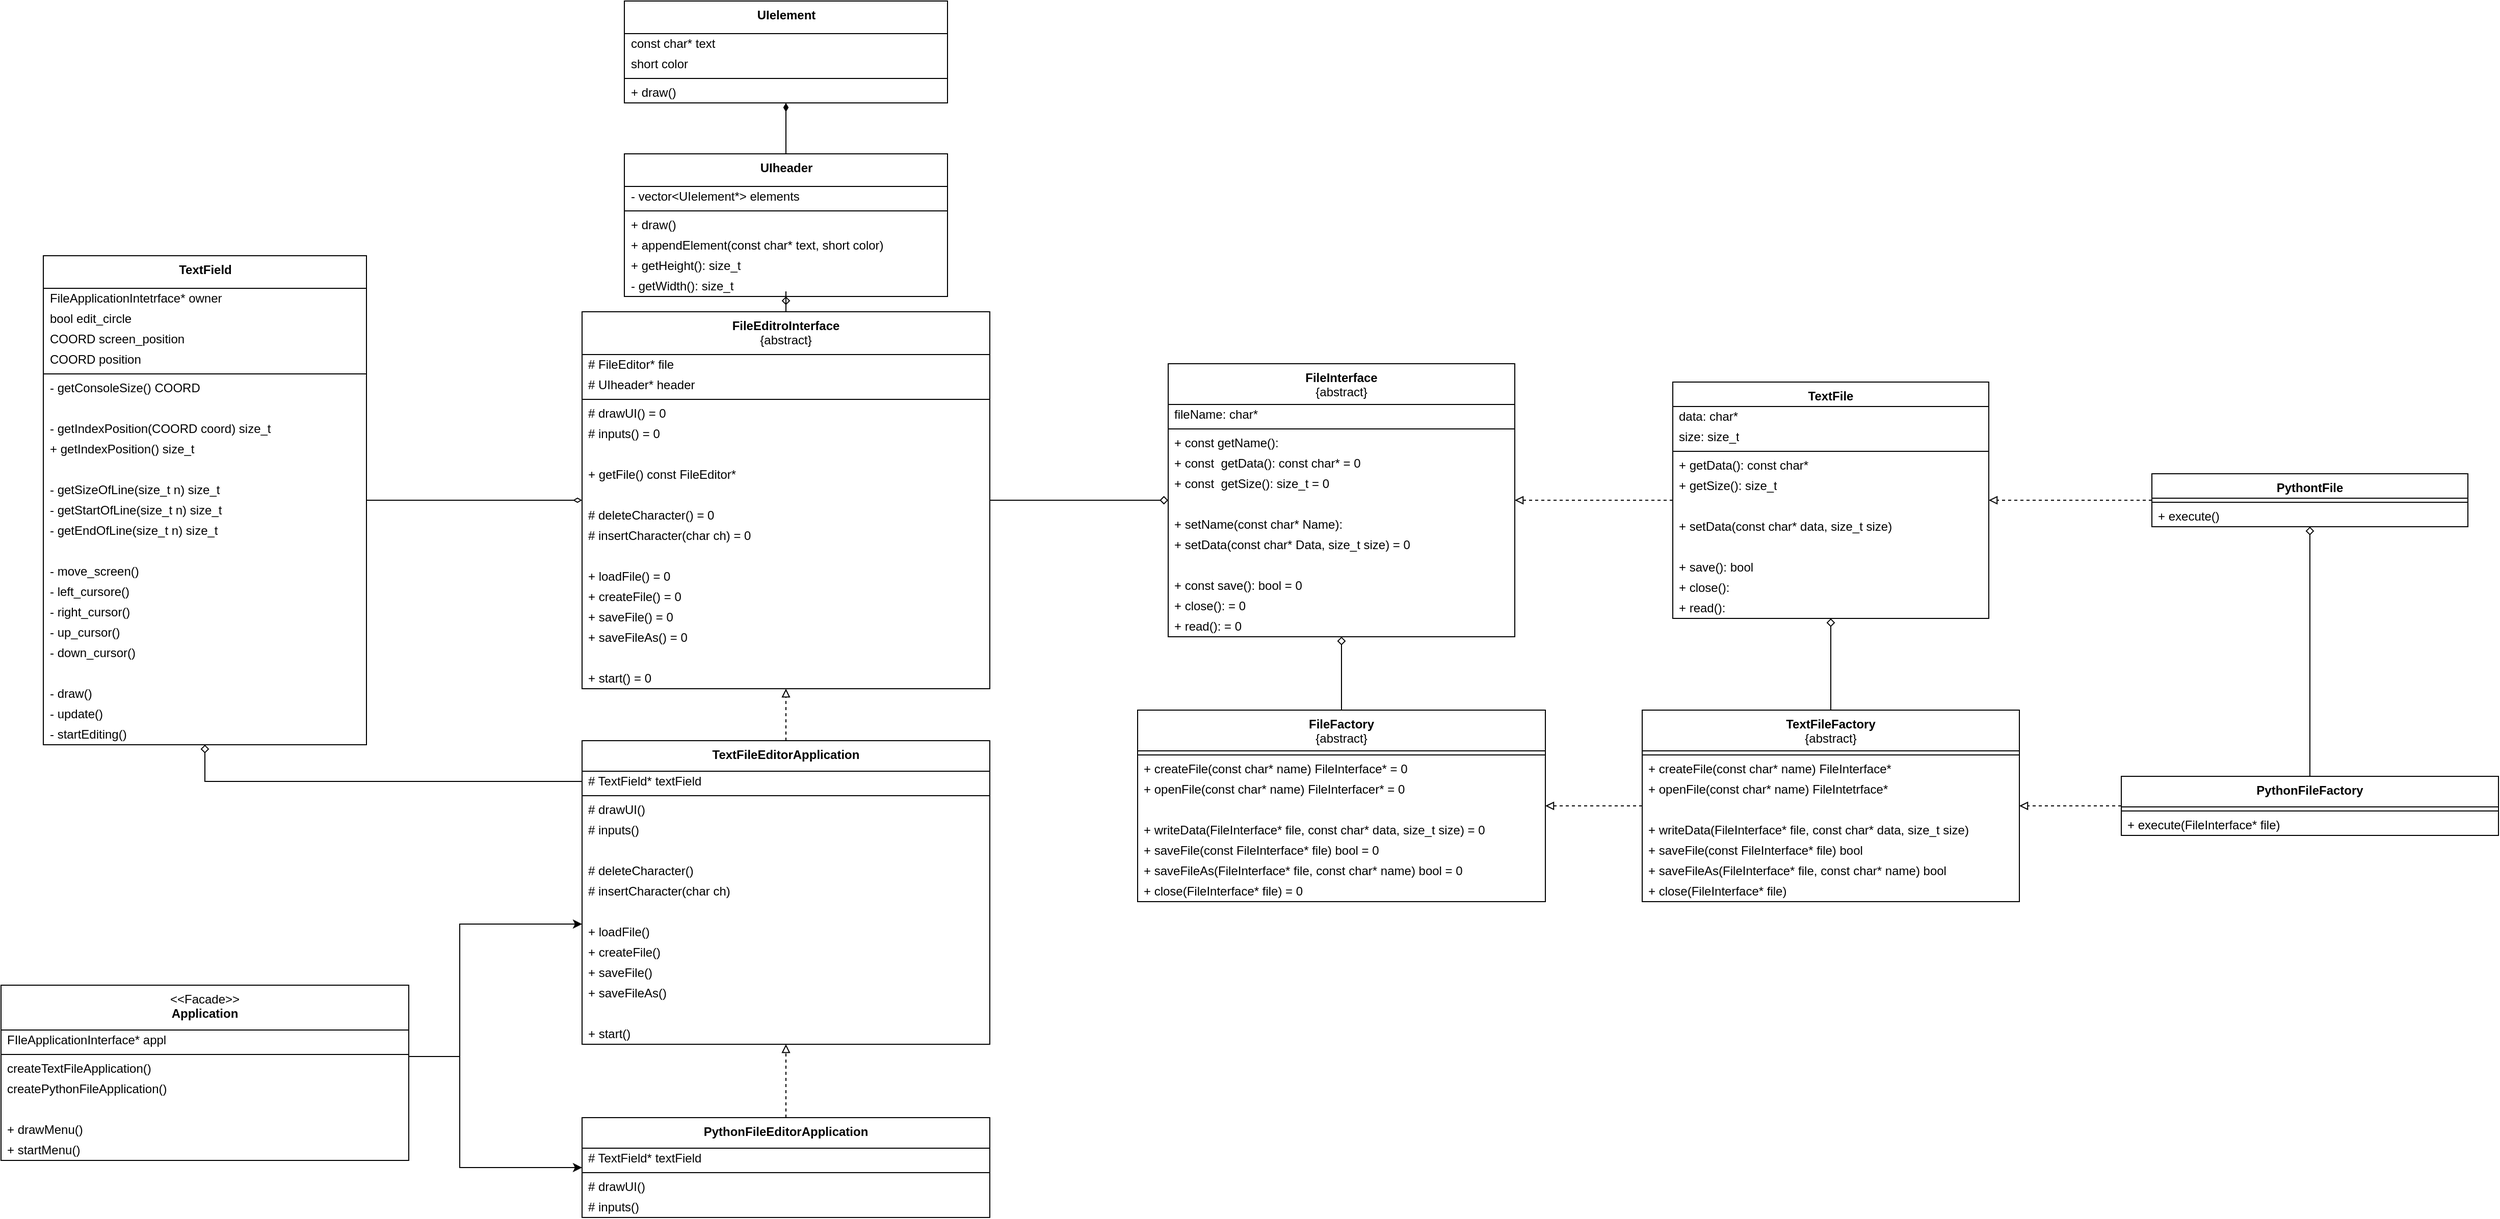 <mxfile version="24.8.0">
  <diagram name="Сторінка-1" id="6e2gW0ozk-4LczMk3JsG">
    <mxGraphModel dx="2449" dy="1623" grid="1" gridSize="10" guides="1" tooltips="1" connect="1" arrows="1" fold="1" page="1" pageScale="1" pageWidth="827" pageHeight="1169" math="0" shadow="0">
      <root>
        <mxCell id="0" />
        <mxCell id="1" parent="0" />
        <mxCell id="CCu7e07cOASYS96HwCtL-1" value="&lt;b&gt;FileInterface&lt;/b&gt;&lt;br&gt;{abstract}" style="swimlane;fontStyle=0;align=center;verticalAlign=top;childLayout=stackLayout;horizontal=1;startSize=40;horizontalStack=0;resizeParent=1;resizeParentMax=0;resizeLast=0;collapsible=0;marginBottom=0;html=1;whiteSpace=wrap;" parent="1" vertex="1">
          <mxGeometry x="85" y="130" width="340" height="268" as="geometry" />
        </mxCell>
        <mxCell id="CCu7e07cOASYS96HwCtL-3" value="fileName: char*" style="text;html=1;strokeColor=none;fillColor=none;align=left;verticalAlign=middle;spacingLeft=4;spacingRight=4;overflow=hidden;rotatable=0;points=[[0,0.5],[1,0.5]];portConstraint=eastwest;whiteSpace=wrap;" parent="CCu7e07cOASYS96HwCtL-1" vertex="1">
          <mxGeometry y="40" width="340" height="20" as="geometry" />
        </mxCell>
        <mxCell id="CCu7e07cOASYS96HwCtL-6" value="" style="line;strokeWidth=1;fillColor=none;align=left;verticalAlign=middle;spacingTop=-1;spacingLeft=3;spacingRight=3;rotatable=0;labelPosition=right;points=[];portConstraint=eastwest;" parent="CCu7e07cOASYS96HwCtL-1" vertex="1">
          <mxGeometry y="60" width="340" height="8" as="geometry" />
        </mxCell>
        <mxCell id="CCu7e07cOASYS96HwCtL-8" value="+ const getName():" style="text;html=1;strokeColor=none;fillColor=none;align=left;verticalAlign=middle;spacingLeft=4;spacingRight=4;overflow=hidden;rotatable=0;points=[[0,0.5],[1,0.5]];portConstraint=eastwest;whiteSpace=wrap;" parent="CCu7e07cOASYS96HwCtL-1" vertex="1">
          <mxGeometry y="68" width="340" height="20" as="geometry" />
        </mxCell>
        <mxCell id="CCu7e07cOASYS96HwCtL-9" value="+ const&amp;nbsp; getData(): const char* = 0" style="text;html=1;strokeColor=none;fillColor=none;align=left;verticalAlign=middle;spacingLeft=4;spacingRight=4;overflow=hidden;rotatable=0;points=[[0,0.5],[1,0.5]];portConstraint=eastwest;whiteSpace=wrap;" parent="CCu7e07cOASYS96HwCtL-1" vertex="1">
          <mxGeometry y="88" width="340" height="20" as="geometry" />
        </mxCell>
        <mxCell id="CCu7e07cOASYS96HwCtL-33" value="+ const&amp;nbsp; getSize(): size_t = 0" style="text;html=1;strokeColor=none;fillColor=none;align=left;verticalAlign=middle;spacingLeft=4;spacingRight=4;overflow=hidden;rotatable=0;points=[[0,0.5],[1,0.5]];portConstraint=eastwest;whiteSpace=wrap;" parent="CCu7e07cOASYS96HwCtL-1" vertex="1">
          <mxGeometry y="108" width="340" height="20" as="geometry" />
        </mxCell>
        <mxCell id="CCu7e07cOASYS96HwCtL-16" value="&amp;nbsp;&amp;nbsp;&amp;nbsp;&amp;nbsp;&amp;nbsp;&amp;nbsp; " style="text;html=1;strokeColor=none;fillColor=none;align=left;verticalAlign=middle;spacingLeft=4;spacingRight=4;overflow=hidden;rotatable=0;points=[[0,0.5],[1,0.5]];portConstraint=eastwest;whiteSpace=wrap;" parent="CCu7e07cOASYS96HwCtL-1" vertex="1">
          <mxGeometry y="128" width="340" height="20" as="geometry" />
        </mxCell>
        <mxCell id="CCu7e07cOASYS96HwCtL-13" value="+ setName(const char* Name):" style="text;html=1;strokeColor=none;fillColor=none;align=left;verticalAlign=middle;spacingLeft=4;spacingRight=4;overflow=hidden;rotatable=0;points=[[0,0.5],[1,0.5]];portConstraint=eastwest;whiteSpace=wrap;" parent="CCu7e07cOASYS96HwCtL-1" vertex="1">
          <mxGeometry y="148" width="340" height="20" as="geometry" />
        </mxCell>
        <mxCell id="CCu7e07cOASYS96HwCtL-12" value="+ setData(const char* Data, size_t size) = 0" style="text;html=1;strokeColor=none;fillColor=none;align=left;verticalAlign=middle;spacingLeft=4;spacingRight=4;overflow=hidden;rotatable=0;points=[[0,0.5],[1,0.5]];portConstraint=eastwest;whiteSpace=wrap;" parent="CCu7e07cOASYS96HwCtL-1" vertex="1">
          <mxGeometry y="168" width="340" height="20" as="geometry" />
        </mxCell>
        <mxCell id="CCu7e07cOASYS96HwCtL-17" value="&amp;nbsp;&amp;nbsp;&amp;nbsp;&amp;nbsp;&amp;nbsp;&amp;nbsp; " style="text;html=1;strokeColor=none;fillColor=none;align=left;verticalAlign=middle;spacingLeft=4;spacingRight=4;overflow=hidden;rotatable=0;points=[[0,0.5],[1,0.5]];portConstraint=eastwest;whiteSpace=wrap;" parent="CCu7e07cOASYS96HwCtL-1" vertex="1">
          <mxGeometry y="188" width="340" height="20" as="geometry" />
        </mxCell>
        <mxCell id="CCu7e07cOASYS96HwCtL-18" value="+ const save(): bool = 0" style="text;html=1;strokeColor=none;fillColor=none;align=left;verticalAlign=middle;spacingLeft=4;spacingRight=4;overflow=hidden;rotatable=0;points=[[0,0.5],[1,0.5]];portConstraint=eastwest;whiteSpace=wrap;" parent="CCu7e07cOASYS96HwCtL-1" vertex="1">
          <mxGeometry y="208" width="340" height="20" as="geometry" />
        </mxCell>
        <mxCell id="CCu7e07cOASYS96HwCtL-19" value="+ close(): = 0" style="text;html=1;strokeColor=none;fillColor=none;align=left;verticalAlign=middle;spacingLeft=4;spacingRight=4;overflow=hidden;rotatable=0;points=[[0,0.5],[1,0.5]];portConstraint=eastwest;whiteSpace=wrap;" parent="CCu7e07cOASYS96HwCtL-1" vertex="1">
          <mxGeometry y="228" width="340" height="20" as="geometry" />
        </mxCell>
        <mxCell id="CCu7e07cOASYS96HwCtL-20" value="+ read(): = 0" style="text;html=1;strokeColor=none;fillColor=none;align=left;verticalAlign=middle;spacingLeft=4;spacingRight=4;overflow=hidden;rotatable=0;points=[[0,0.5],[1,0.5]];portConstraint=eastwest;whiteSpace=wrap;" parent="CCu7e07cOASYS96HwCtL-1" vertex="1">
          <mxGeometry y="248" width="340" height="20" as="geometry" />
        </mxCell>
        <mxCell id="CCu7e07cOASYS96HwCtL-130" style="edgeStyle=orthogonalEdgeStyle;rounded=0;orthogonalLoop=1;jettySize=auto;html=1;endArrow=block;endFill=0;dashed=1;" parent="1" source="CCu7e07cOASYS96HwCtL-21" target="CCu7e07cOASYS96HwCtL-1" edge="1">
          <mxGeometry relative="1" as="geometry" />
        </mxCell>
        <mxCell id="CCu7e07cOASYS96HwCtL-21" value="&lt;b&gt;TextFile&lt;/b&gt;" style="swimlane;fontStyle=0;align=center;verticalAlign=top;childLayout=stackLayout;horizontal=1;startSize=24;horizontalStack=0;resizeParent=1;resizeParentMax=0;resizeLast=0;collapsible=0;marginBottom=0;html=1;whiteSpace=wrap;" parent="1" vertex="1">
          <mxGeometry x="580" y="148" width="310" height="232" as="geometry" />
        </mxCell>
        <mxCell id="CCu7e07cOASYS96HwCtL-31" value="data: char*" style="text;html=1;strokeColor=none;fillColor=none;align=left;verticalAlign=middle;spacingLeft=4;spacingRight=4;overflow=hidden;rotatable=0;points=[[0,0.5],[1,0.5]];portConstraint=eastwest;whiteSpace=wrap;" parent="CCu7e07cOASYS96HwCtL-21" vertex="1">
          <mxGeometry y="24" width="310" height="20" as="geometry" />
        </mxCell>
        <mxCell id="CCu7e07cOASYS96HwCtL-32" value="size: size_t" style="text;html=1;strokeColor=none;fillColor=none;align=left;verticalAlign=middle;spacingLeft=4;spacingRight=4;overflow=hidden;rotatable=0;points=[[0,0.5],[1,0.5]];portConstraint=eastwest;whiteSpace=wrap;" parent="CCu7e07cOASYS96HwCtL-21" vertex="1">
          <mxGeometry y="44" width="310" height="20" as="geometry" />
        </mxCell>
        <mxCell id="CCu7e07cOASYS96HwCtL-26" value="" style="line;strokeWidth=1;fillColor=none;align=left;verticalAlign=middle;spacingTop=-1;spacingLeft=3;spacingRight=3;rotatable=0;labelPosition=right;points=[];portConstraint=eastwest;" parent="CCu7e07cOASYS96HwCtL-21" vertex="1">
          <mxGeometry y="64" width="310" height="8" as="geometry" />
        </mxCell>
        <mxCell id="CCu7e07cOASYS96HwCtL-34" value="+ getData(): const char*" style="text;html=1;strokeColor=none;fillColor=none;align=left;verticalAlign=middle;spacingLeft=4;spacingRight=4;overflow=hidden;rotatable=0;points=[[0,0.5],[1,0.5]];portConstraint=eastwest;whiteSpace=wrap;" parent="CCu7e07cOASYS96HwCtL-21" vertex="1">
          <mxGeometry y="72" width="310" height="20" as="geometry" />
        </mxCell>
        <mxCell id="CCu7e07cOASYS96HwCtL-10" value="+ getSize(): size_t" style="text;html=1;strokeColor=none;fillColor=none;align=left;verticalAlign=middle;spacingLeft=4;spacingRight=4;overflow=hidden;rotatable=0;points=[[0,0.5],[1,0.5]];portConstraint=eastwest;whiteSpace=wrap;" parent="CCu7e07cOASYS96HwCtL-21" vertex="1">
          <mxGeometry y="92" width="310" height="20" as="geometry" />
        </mxCell>
        <mxCell id="CCu7e07cOASYS96HwCtL-35" value="&amp;nbsp;&amp;nbsp;&amp;nbsp;&amp;nbsp;&amp;nbsp;&amp;nbsp; " style="text;html=1;strokeColor=none;fillColor=none;align=left;verticalAlign=middle;spacingLeft=4;spacingRight=4;overflow=hidden;rotatable=0;points=[[0,0.5],[1,0.5]];portConstraint=eastwest;whiteSpace=wrap;" parent="CCu7e07cOASYS96HwCtL-21" vertex="1">
          <mxGeometry y="112" width="310" height="20" as="geometry" />
        </mxCell>
        <mxCell id="CCu7e07cOASYS96HwCtL-36" value="+ setData(const char* data, size_t size)" style="text;html=1;strokeColor=none;fillColor=none;align=left;verticalAlign=middle;spacingLeft=4;spacingRight=4;overflow=hidden;rotatable=0;points=[[0,0.5],[1,0.5]];portConstraint=eastwest;whiteSpace=wrap;" parent="CCu7e07cOASYS96HwCtL-21" vertex="1">
          <mxGeometry y="132" width="310" height="20" as="geometry" />
        </mxCell>
        <mxCell id="CCu7e07cOASYS96HwCtL-37" value="&amp;nbsp;&amp;nbsp;&amp;nbsp;&amp;nbsp;&amp;nbsp;&amp;nbsp; " style="text;html=1;strokeColor=none;fillColor=none;align=left;verticalAlign=middle;spacingLeft=4;spacingRight=4;overflow=hidden;rotatable=0;points=[[0,0.5],[1,0.5]];portConstraint=eastwest;whiteSpace=wrap;" parent="CCu7e07cOASYS96HwCtL-21" vertex="1">
          <mxGeometry y="152" width="310" height="20" as="geometry" />
        </mxCell>
        <mxCell id="CCu7e07cOASYS96HwCtL-38" value="+ save(): bool" style="text;html=1;strokeColor=none;fillColor=none;align=left;verticalAlign=middle;spacingLeft=4;spacingRight=4;overflow=hidden;rotatable=0;points=[[0,0.5],[1,0.5]];portConstraint=eastwest;whiteSpace=wrap;" parent="CCu7e07cOASYS96HwCtL-21" vertex="1">
          <mxGeometry y="172" width="310" height="20" as="geometry" />
        </mxCell>
        <mxCell id="CCu7e07cOASYS96HwCtL-39" value="+ close():" style="text;html=1;strokeColor=none;fillColor=none;align=left;verticalAlign=middle;spacingLeft=4;spacingRight=4;overflow=hidden;rotatable=0;points=[[0,0.5],[1,0.5]];portConstraint=eastwest;whiteSpace=wrap;" parent="CCu7e07cOASYS96HwCtL-21" vertex="1">
          <mxGeometry y="192" width="310" height="20" as="geometry" />
        </mxCell>
        <mxCell id="CCu7e07cOASYS96HwCtL-40" value="+ read(): " style="text;html=1;strokeColor=none;fillColor=none;align=left;verticalAlign=middle;spacingLeft=4;spacingRight=4;overflow=hidden;rotatable=0;points=[[0,0.5],[1,0.5]];portConstraint=eastwest;whiteSpace=wrap;" parent="CCu7e07cOASYS96HwCtL-21" vertex="1">
          <mxGeometry y="212" width="310" height="20" as="geometry" />
        </mxCell>
        <mxCell id="CCu7e07cOASYS96HwCtL-87" style="edgeStyle=orthogonalEdgeStyle;rounded=0;orthogonalLoop=1;jettySize=auto;html=1;endArrow=diamond;endFill=0;" parent="1" source="CCu7e07cOASYS96HwCtL-41" target="CCu7e07cOASYS96HwCtL-1" edge="1">
          <mxGeometry relative="1" as="geometry" />
        </mxCell>
        <mxCell id="CCu7e07cOASYS96HwCtL-41" value="&lt;b&gt;FileFactory&lt;/b&gt;&lt;br&gt;{abstract}" style="swimlane;fontStyle=0;align=center;verticalAlign=top;childLayout=stackLayout;horizontal=1;startSize=40;horizontalStack=0;resizeParent=1;resizeParentMax=0;resizeLast=0;collapsible=0;marginBottom=0;html=1;whiteSpace=wrap;" parent="1" vertex="1">
          <mxGeometry x="55" y="470" width="400" height="188" as="geometry" />
        </mxCell>
        <mxCell id="CCu7e07cOASYS96HwCtL-46" value="" style="line;strokeWidth=1;fillColor=none;align=left;verticalAlign=middle;spacingTop=-1;spacingLeft=3;spacingRight=3;rotatable=0;labelPosition=right;points=[];portConstraint=eastwest;" parent="CCu7e07cOASYS96HwCtL-41" vertex="1">
          <mxGeometry y="40" width="400" height="8" as="geometry" />
        </mxCell>
        <mxCell id="CCu7e07cOASYS96HwCtL-48" value="&lt;div&gt;+ createFile(const char* name) FileInterface* = 0&lt;/div&gt;" style="text;html=1;strokeColor=none;fillColor=none;align=left;verticalAlign=middle;spacingLeft=4;spacingRight=4;overflow=hidden;rotatable=0;points=[[0,0.5],[1,0.5]];portConstraint=eastwest;whiteSpace=wrap;" parent="CCu7e07cOASYS96HwCtL-41" vertex="1">
          <mxGeometry y="48" width="400" height="20" as="geometry" />
        </mxCell>
        <mxCell id="CCu7e07cOASYS96HwCtL-49" value="+ openFile(const char* name)&amp;nbsp;FileInterfacer* = 0" style="text;html=1;strokeColor=none;fillColor=none;align=left;verticalAlign=middle;spacingLeft=4;spacingRight=4;overflow=hidden;rotatable=0;points=[[0,0.5],[1,0.5]];portConstraint=eastwest;whiteSpace=wrap;" parent="CCu7e07cOASYS96HwCtL-41" vertex="1">
          <mxGeometry y="68" width="400" height="20" as="geometry" />
        </mxCell>
        <mxCell id="CCu7e07cOASYS96HwCtL-50" value="&amp;nbsp;&amp;nbsp;&amp;nbsp;&amp;nbsp;&amp;nbsp;&amp;nbsp; " style="text;html=1;strokeColor=none;fillColor=none;align=left;verticalAlign=middle;spacingLeft=4;spacingRight=4;overflow=hidden;rotatable=0;points=[[0,0.5],[1,0.5]];portConstraint=eastwest;whiteSpace=wrap;" parent="CCu7e07cOASYS96HwCtL-41" vertex="1">
          <mxGeometry y="88" width="400" height="20" as="geometry" />
        </mxCell>
        <mxCell id="CCu7e07cOASYS96HwCtL-195" value="+ writeData(FileInterface* file, const char* data, size_t size) = 0" style="text;html=1;strokeColor=none;fillColor=none;align=left;verticalAlign=middle;spacingLeft=4;spacingRight=4;overflow=hidden;rotatable=0;points=[[0,0.5],[1,0.5]];portConstraint=eastwest;whiteSpace=wrap;" parent="CCu7e07cOASYS96HwCtL-41" vertex="1">
          <mxGeometry y="108" width="400" height="20" as="geometry" />
        </mxCell>
        <mxCell id="CCu7e07cOASYS96HwCtL-51" value="+ saveFile(const&amp;nbsp;FileInterface* file) bool = 0" style="text;html=1;strokeColor=none;fillColor=none;align=left;verticalAlign=middle;spacingLeft=4;spacingRight=4;overflow=hidden;rotatable=0;points=[[0,0.5],[1,0.5]];portConstraint=eastwest;whiteSpace=wrap;" parent="CCu7e07cOASYS96HwCtL-41" vertex="1">
          <mxGeometry y="128" width="400" height="20" as="geometry" />
        </mxCell>
        <mxCell id="CCu7e07cOASYS96HwCtL-52" value="+ saveFileAs(FileInterface* file, const char* name) bool = 0" style="text;html=1;strokeColor=none;fillColor=none;align=left;verticalAlign=middle;spacingLeft=4;spacingRight=4;overflow=hidden;rotatable=0;points=[[0,0.5],[1,0.5]];portConstraint=eastwest;whiteSpace=wrap;" parent="CCu7e07cOASYS96HwCtL-41" vertex="1">
          <mxGeometry y="148" width="400" height="20" as="geometry" />
        </mxCell>
        <mxCell id="CCu7e07cOASYS96HwCtL-53" value="+ close(FileInterface* file) = 0" style="text;html=1;strokeColor=none;fillColor=none;align=left;verticalAlign=middle;spacingLeft=4;spacingRight=4;overflow=hidden;rotatable=0;points=[[0,0.5],[1,0.5]];portConstraint=eastwest;whiteSpace=wrap;" parent="CCu7e07cOASYS96HwCtL-41" vertex="1">
          <mxGeometry y="168" width="400" height="20" as="geometry" />
        </mxCell>
        <mxCell id="CCu7e07cOASYS96HwCtL-131" style="edgeStyle=orthogonalEdgeStyle;rounded=0;orthogonalLoop=1;jettySize=auto;html=1;endArrow=block;endFill=0;dashed=1;" parent="1" source="CCu7e07cOASYS96HwCtL-55" target="CCu7e07cOASYS96HwCtL-41" edge="1">
          <mxGeometry relative="1" as="geometry" />
        </mxCell>
        <mxCell id="CCu7e07cOASYS96HwCtL-158" style="edgeStyle=orthogonalEdgeStyle;rounded=0;orthogonalLoop=1;jettySize=auto;html=1;endArrow=diamond;endFill=0;" parent="1" source="CCu7e07cOASYS96HwCtL-55" target="CCu7e07cOASYS96HwCtL-21" edge="1">
          <mxGeometry relative="1" as="geometry" />
        </mxCell>
        <mxCell id="CCu7e07cOASYS96HwCtL-55" value="&lt;b&gt;TextFileFactory&lt;/b&gt;&lt;br&gt;{abstract}" style="swimlane;fontStyle=0;align=center;verticalAlign=top;childLayout=stackLayout;horizontal=1;startSize=40;horizontalStack=0;resizeParent=1;resizeParentMax=0;resizeLast=0;collapsible=0;marginBottom=0;html=1;whiteSpace=wrap;" parent="1" vertex="1">
          <mxGeometry x="550" y="470" width="370" height="188" as="geometry" />
        </mxCell>
        <mxCell id="CCu7e07cOASYS96HwCtL-56" value="" style="line;strokeWidth=1;fillColor=none;align=left;verticalAlign=middle;spacingTop=-1;spacingLeft=3;spacingRight=3;rotatable=0;labelPosition=right;points=[];portConstraint=eastwest;" parent="CCu7e07cOASYS96HwCtL-55" vertex="1">
          <mxGeometry y="40" width="370" height="8" as="geometry" />
        </mxCell>
        <mxCell id="CCu7e07cOASYS96HwCtL-57" value="+ createFile(const char* name) FileInterface*" style="text;html=1;strokeColor=none;fillColor=none;align=left;verticalAlign=middle;spacingLeft=4;spacingRight=4;overflow=hidden;rotatable=0;points=[[0,0.5],[1,0.5]];portConstraint=eastwest;whiteSpace=wrap;" parent="CCu7e07cOASYS96HwCtL-55" vertex="1">
          <mxGeometry y="48" width="370" height="20" as="geometry" />
        </mxCell>
        <mxCell id="CCu7e07cOASYS96HwCtL-58" value="+ openFile(const char* name) FileIntetrface*" style="text;html=1;strokeColor=none;fillColor=none;align=left;verticalAlign=middle;spacingLeft=4;spacingRight=4;overflow=hidden;rotatable=0;points=[[0,0.5],[1,0.5]];portConstraint=eastwest;whiteSpace=wrap;" parent="CCu7e07cOASYS96HwCtL-55" vertex="1">
          <mxGeometry y="68" width="370" height="20" as="geometry" />
        </mxCell>
        <mxCell id="CCu7e07cOASYS96HwCtL-59" value="&amp;nbsp;&amp;nbsp;&amp;nbsp;&amp;nbsp;&amp;nbsp;&amp;nbsp; " style="text;html=1;strokeColor=none;fillColor=none;align=left;verticalAlign=middle;spacingLeft=4;spacingRight=4;overflow=hidden;rotatable=0;points=[[0,0.5],[1,0.5]];portConstraint=eastwest;whiteSpace=wrap;" parent="CCu7e07cOASYS96HwCtL-55" vertex="1">
          <mxGeometry y="88" width="370" height="20" as="geometry" />
        </mxCell>
        <mxCell id="CCu7e07cOASYS96HwCtL-197" value="+ writeData(FileInterface* file, const char* data, size_t size)" style="text;html=1;strokeColor=none;fillColor=none;align=left;verticalAlign=middle;spacingLeft=4;spacingRight=4;overflow=hidden;rotatable=0;points=[[0,0.5],[1,0.5]];portConstraint=eastwest;whiteSpace=wrap;" parent="CCu7e07cOASYS96HwCtL-55" vertex="1">
          <mxGeometry y="108" width="370" height="20" as="geometry" />
        </mxCell>
        <mxCell id="CCu7e07cOASYS96HwCtL-60" value="+ saveFile(const&amp;nbsp;FileInterface* file) bool" style="text;html=1;strokeColor=none;fillColor=none;align=left;verticalAlign=middle;spacingLeft=4;spacingRight=4;overflow=hidden;rotatable=0;points=[[0,0.5],[1,0.5]];portConstraint=eastwest;whiteSpace=wrap;" parent="CCu7e07cOASYS96HwCtL-55" vertex="1">
          <mxGeometry y="128" width="370" height="20" as="geometry" />
        </mxCell>
        <mxCell id="CCu7e07cOASYS96HwCtL-61" value="+ saveFileAs(FileInterface* file, const char* name) bool" style="text;html=1;strokeColor=none;fillColor=none;align=left;verticalAlign=middle;spacingLeft=4;spacingRight=4;overflow=hidden;rotatable=0;points=[[0,0.5],[1,0.5]];portConstraint=eastwest;whiteSpace=wrap;" parent="CCu7e07cOASYS96HwCtL-55" vertex="1">
          <mxGeometry y="148" width="370" height="20" as="geometry" />
        </mxCell>
        <mxCell id="CCu7e07cOASYS96HwCtL-62" value="+ close(FileInterface* file)" style="text;html=1;strokeColor=none;fillColor=none;align=left;verticalAlign=middle;spacingLeft=4;spacingRight=4;overflow=hidden;rotatable=0;points=[[0,0.5],[1,0.5]];portConstraint=eastwest;whiteSpace=wrap;" parent="CCu7e07cOASYS96HwCtL-55" vertex="1">
          <mxGeometry y="168" width="370" height="20" as="geometry" />
        </mxCell>
        <mxCell id="CCu7e07cOASYS96HwCtL-189" style="edgeStyle=orthogonalEdgeStyle;rounded=0;orthogonalLoop=1;jettySize=auto;html=1;" parent="1" source="CCu7e07cOASYS96HwCtL-65" target="CCu7e07cOASYS96HwCtL-118" edge="1">
          <mxGeometry relative="1" as="geometry">
            <Array as="points">
              <mxPoint x="-610" y="810" />
              <mxPoint x="-610" y="680" />
            </Array>
          </mxGeometry>
        </mxCell>
        <mxCell id="CCu7e07cOASYS96HwCtL-190" style="edgeStyle=orthogonalEdgeStyle;rounded=0;orthogonalLoop=1;jettySize=auto;html=1;" parent="1" source="CCu7e07cOASYS96HwCtL-65" target="CCu7e07cOASYS96HwCtL-173" edge="1">
          <mxGeometry relative="1" as="geometry">
            <Array as="points">
              <mxPoint x="-610" y="810" />
              <mxPoint x="-610" y="919" />
            </Array>
          </mxGeometry>
        </mxCell>
        <mxCell id="CCu7e07cOASYS96HwCtL-65" value="&amp;lt;&amp;lt;Facade&amp;gt;&amp;gt;&lt;br&gt;&lt;b&gt;Application&lt;/b&gt;" style="swimlane;fontStyle=0;align=center;verticalAlign=top;childLayout=stackLayout;horizontal=1;startSize=44;horizontalStack=0;resizeParent=1;resizeParentMax=0;resizeLast=0;collapsible=0;marginBottom=0;html=1;whiteSpace=wrap;" parent="1" vertex="1">
          <mxGeometry x="-1060" y="740" width="400" height="172" as="geometry" />
        </mxCell>
        <mxCell id="CCu7e07cOASYS96HwCtL-69" value="FIleApplicationInterface* appl" style="text;html=1;strokeColor=none;fillColor=none;align=left;verticalAlign=middle;spacingLeft=4;spacingRight=4;overflow=hidden;rotatable=0;points=[[0,0.5],[1,0.5]];portConstraint=eastwest;whiteSpace=wrap;" parent="CCu7e07cOASYS96HwCtL-65" vertex="1">
          <mxGeometry y="44" width="400" height="20" as="geometry" />
        </mxCell>
        <mxCell id="CCu7e07cOASYS96HwCtL-70" value="" style="line;strokeWidth=1;fillColor=none;align=left;verticalAlign=middle;spacingTop=-1;spacingLeft=3;spacingRight=3;rotatable=0;labelPosition=right;points=[];portConstraint=eastwest;" parent="CCu7e07cOASYS96HwCtL-65" vertex="1">
          <mxGeometry y="64" width="400" height="8" as="geometry" />
        </mxCell>
        <mxCell id="CCu7e07cOASYS96HwCtL-72" value="createTextFileApplication()" style="text;html=1;strokeColor=none;fillColor=none;align=left;verticalAlign=middle;spacingLeft=4;spacingRight=4;overflow=hidden;rotatable=0;points=[[0,0.5],[1,0.5]];portConstraint=eastwest;whiteSpace=wrap;" parent="CCu7e07cOASYS96HwCtL-65" vertex="1">
          <mxGeometry y="72" width="400" height="20" as="geometry" />
        </mxCell>
        <mxCell id="CCu7e07cOASYS96HwCtL-191" value="createPythonFileApplication()" style="text;html=1;strokeColor=none;fillColor=none;align=left;verticalAlign=middle;spacingLeft=4;spacingRight=4;overflow=hidden;rotatable=0;points=[[0,0.5],[1,0.5]];portConstraint=eastwest;whiteSpace=wrap;" parent="CCu7e07cOASYS96HwCtL-65" vertex="1">
          <mxGeometry y="92" width="400" height="20" as="geometry" />
        </mxCell>
        <mxCell id="CCu7e07cOASYS96HwCtL-192" value="&amp;nbsp;&amp;nbsp;&amp;nbsp;&amp;nbsp; " style="text;html=1;strokeColor=none;fillColor=none;align=left;verticalAlign=middle;spacingLeft=4;spacingRight=4;overflow=hidden;rotatable=0;points=[[0,0.5],[1,0.5]];portConstraint=eastwest;whiteSpace=wrap;" parent="CCu7e07cOASYS96HwCtL-65" vertex="1">
          <mxGeometry y="112" width="400" height="20" as="geometry" />
        </mxCell>
        <mxCell id="CCu7e07cOASYS96HwCtL-193" value="+ drawMenu()" style="text;html=1;strokeColor=none;fillColor=none;align=left;verticalAlign=middle;spacingLeft=4;spacingRight=4;overflow=hidden;rotatable=0;points=[[0,0.5],[1,0.5]];portConstraint=eastwest;whiteSpace=wrap;" parent="CCu7e07cOASYS96HwCtL-65" vertex="1">
          <mxGeometry y="132" width="400" height="20" as="geometry" />
        </mxCell>
        <mxCell id="CCu7e07cOASYS96HwCtL-194" value="+ startMenu()" style="text;html=1;strokeColor=none;fillColor=none;align=left;verticalAlign=middle;spacingLeft=4;spacingRight=4;overflow=hidden;rotatable=0;points=[[0,0.5],[1,0.5]];portConstraint=eastwest;whiteSpace=wrap;" parent="CCu7e07cOASYS96HwCtL-65" vertex="1">
          <mxGeometry y="152" width="400" height="20" as="geometry" />
        </mxCell>
        <mxCell id="CCu7e07cOASYS96HwCtL-86" style="edgeStyle=orthogonalEdgeStyle;rounded=0;orthogonalLoop=1;jettySize=auto;html=1;endArrow=diamond;endFill=0;" parent="1" source="CCu7e07cOASYS96HwCtL-73" target="CCu7e07cOASYS96HwCtL-1" edge="1">
          <mxGeometry relative="1" as="geometry" />
        </mxCell>
        <mxCell id="nHiV_XjbJBUdlUFxJXhs-42" style="edgeStyle=orthogonalEdgeStyle;rounded=0;orthogonalLoop=1;jettySize=auto;html=1;endArrow=diamond;endFill=0;" parent="1" source="CCu7e07cOASYS96HwCtL-73" target="nHiV_XjbJBUdlUFxJXhs-1" edge="1">
          <mxGeometry relative="1" as="geometry" />
        </mxCell>
        <mxCell id="CCu7e07cOASYS96HwCtL-73" value="&lt;b&gt;FileEditroInterface&lt;/b&gt;&lt;br&gt;&lt;div&gt;{abstract}&lt;/div&gt;" style="swimlane;fontStyle=0;align=center;verticalAlign=top;childLayout=stackLayout;horizontal=1;startSize=42;horizontalStack=0;resizeParent=1;resizeParentMax=0;resizeLast=0;collapsible=0;marginBottom=0;html=1;whiteSpace=wrap;" parent="1" vertex="1">
          <mxGeometry x="-490" y="79" width="400" height="370" as="geometry" />
        </mxCell>
        <mxCell id="CCu7e07cOASYS96HwCtL-74" value="# FileEditor* file" style="text;html=1;strokeColor=none;fillColor=none;align=left;verticalAlign=middle;spacingLeft=4;spacingRight=4;overflow=hidden;rotatable=0;points=[[0,0.5],[1,0.5]];portConstraint=eastwest;whiteSpace=wrap;" parent="CCu7e07cOASYS96HwCtL-73" vertex="1">
          <mxGeometry y="42" width="400" height="20" as="geometry" />
        </mxCell>
        <mxCell id="nHiV_XjbJBUdlUFxJXhs-39" value="# UIheader* header" style="text;html=1;strokeColor=none;fillColor=none;align=left;verticalAlign=middle;spacingLeft=4;spacingRight=4;overflow=hidden;rotatable=0;points=[[0,0.5],[1,0.5]];portConstraint=eastwest;whiteSpace=wrap;" parent="CCu7e07cOASYS96HwCtL-73" vertex="1">
          <mxGeometry y="62" width="400" height="20" as="geometry" />
        </mxCell>
        <mxCell id="CCu7e07cOASYS96HwCtL-75" value="" style="line;strokeWidth=1;fillColor=none;align=left;verticalAlign=middle;spacingTop=-1;spacingLeft=3;spacingRight=3;rotatable=0;labelPosition=right;points=[];portConstraint=eastwest;" parent="CCu7e07cOASYS96HwCtL-73" vertex="1">
          <mxGeometry y="82" width="400" height="8" as="geometry" />
        </mxCell>
        <mxCell id="CCu7e07cOASYS96HwCtL-96" value="# drawUI() = 0" style="text;html=1;strokeColor=none;fillColor=none;align=left;verticalAlign=middle;spacingLeft=4;spacingRight=4;overflow=hidden;rotatable=0;points=[[0,0.5],[1,0.5]];portConstraint=eastwest;whiteSpace=wrap;" parent="CCu7e07cOASYS96HwCtL-73" vertex="1">
          <mxGeometry y="90" width="400" height="20" as="geometry" />
        </mxCell>
        <mxCell id="CCu7e07cOASYS96HwCtL-117" value="# inputs() = 0" style="text;html=1;strokeColor=none;fillColor=none;align=left;verticalAlign=middle;spacingLeft=4;spacingRight=4;overflow=hidden;rotatable=0;points=[[0,0.5],[1,0.5]];portConstraint=eastwest;whiteSpace=wrap;" parent="CCu7e07cOASYS96HwCtL-73" vertex="1">
          <mxGeometry y="110" width="400" height="20" as="geometry" />
        </mxCell>
        <mxCell id="CCu7e07cOASYS96HwCtL-204" value="&amp;nbsp;&amp;nbsp;&amp;nbsp;&amp;nbsp; " style="text;html=1;strokeColor=none;fillColor=none;align=left;verticalAlign=middle;spacingLeft=4;spacingRight=4;overflow=hidden;rotatable=0;points=[[0,0.5],[1,0.5]];portConstraint=eastwest;whiteSpace=wrap;" parent="CCu7e07cOASYS96HwCtL-73" vertex="1">
          <mxGeometry y="130" width="400" height="20" as="geometry" />
        </mxCell>
        <mxCell id="CCu7e07cOASYS96HwCtL-205" value="+ getFile() const FileEditor*" style="text;html=1;strokeColor=none;fillColor=none;align=left;verticalAlign=middle;spacingLeft=4;spacingRight=4;overflow=hidden;rotatable=0;points=[[0,0.5],[1,0.5]];portConstraint=eastwest;whiteSpace=wrap;" parent="CCu7e07cOASYS96HwCtL-73" vertex="1">
          <mxGeometry y="150" width="400" height="20" as="geometry" />
        </mxCell>
        <mxCell id="CCu7e07cOASYS96HwCtL-135" value="&amp;nbsp;&amp;nbsp;&amp;nbsp;&amp;nbsp; " style="text;html=1;strokeColor=none;fillColor=none;align=left;verticalAlign=middle;spacingLeft=4;spacingRight=4;overflow=hidden;rotatable=0;points=[[0,0.5],[1,0.5]];portConstraint=eastwest;whiteSpace=wrap;" parent="CCu7e07cOASYS96HwCtL-73" vertex="1">
          <mxGeometry y="170" width="400" height="20" as="geometry" />
        </mxCell>
        <mxCell id="CCu7e07cOASYS96HwCtL-76" value="# deleteCharacter() = 0" style="text;html=1;strokeColor=none;fillColor=none;align=left;verticalAlign=middle;spacingLeft=4;spacingRight=4;overflow=hidden;rotatable=0;points=[[0,0.5],[1,0.5]];portConstraint=eastwest;whiteSpace=wrap;" parent="CCu7e07cOASYS96HwCtL-73" vertex="1">
          <mxGeometry y="190" width="400" height="20" as="geometry" />
        </mxCell>
        <mxCell id="CCu7e07cOASYS96HwCtL-78" value="# insertCharacter(char ch) = 0" style="text;html=1;strokeColor=none;fillColor=none;align=left;verticalAlign=middle;spacingLeft=4;spacingRight=4;overflow=hidden;rotatable=0;points=[[0,0.5],[1,0.5]];portConstraint=eastwest;whiteSpace=wrap;" parent="CCu7e07cOASYS96HwCtL-73" vertex="1">
          <mxGeometry y="210" width="400" height="20" as="geometry" />
        </mxCell>
        <mxCell id="CCu7e07cOASYS96HwCtL-79" value="&amp;nbsp;&amp;nbsp;&amp;nbsp;&amp;nbsp; " style="text;html=1;strokeColor=none;fillColor=none;align=left;verticalAlign=middle;spacingLeft=4;spacingRight=4;overflow=hidden;rotatable=0;points=[[0,0.5],[1,0.5]];portConstraint=eastwest;whiteSpace=wrap;" parent="CCu7e07cOASYS96HwCtL-73" vertex="1">
          <mxGeometry y="230" width="400" height="20" as="geometry" />
        </mxCell>
        <mxCell id="CCu7e07cOASYS96HwCtL-80" value="+ loadFile() = 0" style="text;html=1;strokeColor=none;fillColor=none;align=left;verticalAlign=middle;spacingLeft=4;spacingRight=4;overflow=hidden;rotatable=0;points=[[0,0.5],[1,0.5]];portConstraint=eastwest;whiteSpace=wrap;" parent="CCu7e07cOASYS96HwCtL-73" vertex="1">
          <mxGeometry y="250" width="400" height="20" as="geometry" />
        </mxCell>
        <mxCell id="CCu7e07cOASYS96HwCtL-81" value="+ createFile() = 0" style="text;html=1;strokeColor=none;fillColor=none;align=left;verticalAlign=middle;spacingLeft=4;spacingRight=4;overflow=hidden;rotatable=0;points=[[0,0.5],[1,0.5]];portConstraint=eastwest;whiteSpace=wrap;" parent="CCu7e07cOASYS96HwCtL-73" vertex="1">
          <mxGeometry y="270" width="400" height="20" as="geometry" />
        </mxCell>
        <mxCell id="CCu7e07cOASYS96HwCtL-82" value="+ saveFile() = 0" style="text;html=1;strokeColor=none;fillColor=none;align=left;verticalAlign=middle;spacingLeft=4;spacingRight=4;overflow=hidden;rotatable=0;points=[[0,0.5],[1,0.5]];portConstraint=eastwest;whiteSpace=wrap;" parent="CCu7e07cOASYS96HwCtL-73" vertex="1">
          <mxGeometry y="290" width="400" height="20" as="geometry" />
        </mxCell>
        <mxCell id="CCu7e07cOASYS96HwCtL-83" value="+ saveFileAs() = 0" style="text;html=1;strokeColor=none;fillColor=none;align=left;verticalAlign=middle;spacingLeft=4;spacingRight=4;overflow=hidden;rotatable=0;points=[[0,0.5],[1,0.5]];portConstraint=eastwest;whiteSpace=wrap;" parent="CCu7e07cOASYS96HwCtL-73" vertex="1">
          <mxGeometry y="310" width="400" height="20" as="geometry" />
        </mxCell>
        <mxCell id="CCu7e07cOASYS96HwCtL-84" value="&amp;nbsp;&amp;nbsp;&amp;nbsp;&amp;nbsp; " style="text;html=1;strokeColor=none;fillColor=none;align=left;verticalAlign=middle;spacingLeft=4;spacingRight=4;overflow=hidden;rotatable=0;points=[[0,0.5],[1,0.5]];portConstraint=eastwest;whiteSpace=wrap;" parent="CCu7e07cOASYS96HwCtL-73" vertex="1">
          <mxGeometry y="330" width="400" height="20" as="geometry" />
        </mxCell>
        <mxCell id="CCu7e07cOASYS96HwCtL-85" value="+ start() = 0" style="text;html=1;strokeColor=none;fillColor=none;align=left;verticalAlign=middle;spacingLeft=4;spacingRight=4;overflow=hidden;rotatable=0;points=[[0,0.5],[1,0.5]];portConstraint=eastwest;whiteSpace=wrap;" parent="CCu7e07cOASYS96HwCtL-73" vertex="1">
          <mxGeometry y="350" width="400" height="20" as="geometry" />
        </mxCell>
        <mxCell id="CCu7e07cOASYS96HwCtL-100" style="edgeStyle=orthogonalEdgeStyle;rounded=0;orthogonalLoop=1;jettySize=auto;html=1;endArrow=diamondThin;endFill=0;" parent="1" source="CCu7e07cOASYS96HwCtL-89" target="CCu7e07cOASYS96HwCtL-73" edge="1">
          <mxGeometry relative="1" as="geometry" />
        </mxCell>
        <mxCell id="CCu7e07cOASYS96HwCtL-89" value="&lt;b&gt;TextField&lt;/b&gt;" style="swimlane;fontStyle=0;align=center;verticalAlign=top;childLayout=stackLayout;horizontal=1;startSize=32;horizontalStack=0;resizeParent=1;resizeParentMax=0;resizeLast=0;collapsible=0;marginBottom=0;html=1;whiteSpace=wrap;" parent="1" vertex="1">
          <mxGeometry x="-1018.5" y="24" width="317" height="480" as="geometry" />
        </mxCell>
        <mxCell id="CCu7e07cOASYS96HwCtL-99" value="FileApplicationIntetrface* owner" style="text;html=1;strokeColor=none;fillColor=none;align=left;verticalAlign=middle;spacingLeft=4;spacingRight=4;overflow=hidden;rotatable=0;points=[[0,0.5],[1,0.5]];portConstraint=eastwest;whiteSpace=wrap;" parent="CCu7e07cOASYS96HwCtL-89" vertex="1">
          <mxGeometry y="32" width="317" height="20" as="geometry" />
        </mxCell>
        <mxCell id="CCu7e07cOASYS96HwCtL-91" value="bool edit_circle" style="text;html=1;strokeColor=none;fillColor=none;align=left;verticalAlign=middle;spacingLeft=4;spacingRight=4;overflow=hidden;rotatable=0;points=[[0,0.5],[1,0.5]];portConstraint=eastwest;whiteSpace=wrap;" parent="CCu7e07cOASYS96HwCtL-89" vertex="1">
          <mxGeometry y="52" width="317" height="20" as="geometry" />
        </mxCell>
        <mxCell id="CCu7e07cOASYS96HwCtL-97" value="COORD screen_position" style="text;html=1;strokeColor=none;fillColor=none;align=left;verticalAlign=middle;spacingLeft=4;spacingRight=4;overflow=hidden;rotatable=0;points=[[0,0.5],[1,0.5]];portConstraint=eastwest;whiteSpace=wrap;" parent="CCu7e07cOASYS96HwCtL-89" vertex="1">
          <mxGeometry y="72" width="317" height="20" as="geometry" />
        </mxCell>
        <mxCell id="CCu7e07cOASYS96HwCtL-98" value="COORD position" style="text;html=1;strokeColor=none;fillColor=none;align=left;verticalAlign=middle;spacingLeft=4;spacingRight=4;overflow=hidden;rotatable=0;points=[[0,0.5],[1,0.5]];portConstraint=eastwest;whiteSpace=wrap;" parent="CCu7e07cOASYS96HwCtL-89" vertex="1">
          <mxGeometry y="92" width="317" height="20" as="geometry" />
        </mxCell>
        <mxCell id="CCu7e07cOASYS96HwCtL-94" value="" style="line;strokeWidth=1;fillColor=none;align=left;verticalAlign=middle;spacingTop=-1;spacingLeft=3;spacingRight=3;rotatable=0;labelPosition=right;points=[];portConstraint=eastwest;" parent="CCu7e07cOASYS96HwCtL-89" vertex="1">
          <mxGeometry y="112" width="317" height="8" as="geometry" />
        </mxCell>
        <mxCell id="CCu7e07cOASYS96HwCtL-107" value="- getConsoleSize() COORD" style="text;html=1;strokeColor=none;fillColor=none;align=left;verticalAlign=middle;spacingLeft=4;spacingRight=4;overflow=hidden;rotatable=0;points=[[0,0.5],[1,0.5]];portConstraint=eastwest;whiteSpace=wrap;" parent="CCu7e07cOASYS96HwCtL-89" vertex="1">
          <mxGeometry y="120" width="317" height="20" as="geometry" />
        </mxCell>
        <mxCell id="CCu7e07cOASYS96HwCtL-102" value="&amp;nbsp;&amp;nbsp;&amp;nbsp;&amp;nbsp; " style="text;html=1;strokeColor=none;fillColor=none;align=left;verticalAlign=middle;spacingLeft=4;spacingRight=4;overflow=hidden;rotatable=0;points=[[0,0.5],[1,0.5]];portConstraint=eastwest;whiteSpace=wrap;" parent="CCu7e07cOASYS96HwCtL-89" vertex="1">
          <mxGeometry y="140" width="317" height="20" as="geometry" />
        </mxCell>
        <mxCell id="CCu7e07cOASYS96HwCtL-101" value="- getIndexPosition(COORD coord) size_t" style="text;html=1;strokeColor=none;fillColor=none;align=left;verticalAlign=middle;spacingLeft=4;spacingRight=4;overflow=hidden;rotatable=0;points=[[0,0.5],[1,0.5]];portConstraint=eastwest;whiteSpace=wrap;" parent="CCu7e07cOASYS96HwCtL-89" vertex="1">
          <mxGeometry y="160" width="317" height="20" as="geometry" />
        </mxCell>
        <mxCell id="CCu7e07cOASYS96HwCtL-202" value="+ getIndexPosition() size_t" style="text;html=1;strokeColor=none;fillColor=none;align=left;verticalAlign=middle;spacingLeft=4;spacingRight=4;overflow=hidden;rotatable=0;points=[[0,0.5],[1,0.5]];portConstraint=eastwest;whiteSpace=wrap;" parent="CCu7e07cOASYS96HwCtL-89" vertex="1">
          <mxGeometry y="180" width="317" height="20" as="geometry" />
        </mxCell>
        <mxCell id="CCu7e07cOASYS96HwCtL-103" value="&amp;nbsp;&amp;nbsp;&amp;nbsp;&amp;nbsp; " style="text;html=1;strokeColor=none;fillColor=none;align=left;verticalAlign=middle;spacingLeft=4;spacingRight=4;overflow=hidden;rotatable=0;points=[[0,0.5],[1,0.5]];portConstraint=eastwest;whiteSpace=wrap;" parent="CCu7e07cOASYS96HwCtL-89" vertex="1">
          <mxGeometry y="200" width="317" height="20" as="geometry" />
        </mxCell>
        <mxCell id="CCu7e07cOASYS96HwCtL-104" value="- getSizeOfLine(size_t n) size_t" style="text;html=1;strokeColor=none;fillColor=none;align=left;verticalAlign=middle;spacingLeft=4;spacingRight=4;overflow=hidden;rotatable=0;points=[[0,0.5],[1,0.5]];portConstraint=eastwest;whiteSpace=wrap;" parent="CCu7e07cOASYS96HwCtL-89" vertex="1">
          <mxGeometry y="220" width="317" height="20" as="geometry" />
        </mxCell>
        <mxCell id="CCu7e07cOASYS96HwCtL-105" value="- getStartOfLine(size_t n) size_t" style="text;html=1;strokeColor=none;fillColor=none;align=left;verticalAlign=middle;spacingLeft=4;spacingRight=4;overflow=hidden;rotatable=0;points=[[0,0.5],[1,0.5]];portConstraint=eastwest;whiteSpace=wrap;" parent="CCu7e07cOASYS96HwCtL-89" vertex="1">
          <mxGeometry y="240" width="317" height="20" as="geometry" />
        </mxCell>
        <mxCell id="CCu7e07cOASYS96HwCtL-106" value="- getEndOfLine(size_t n) size_t" style="text;html=1;strokeColor=none;fillColor=none;align=left;verticalAlign=middle;spacingLeft=4;spacingRight=4;overflow=hidden;rotatable=0;points=[[0,0.5],[1,0.5]];portConstraint=eastwest;whiteSpace=wrap;" parent="CCu7e07cOASYS96HwCtL-89" vertex="1">
          <mxGeometry y="260" width="317" height="20" as="geometry" />
        </mxCell>
        <mxCell id="CCu7e07cOASYS96HwCtL-108" value="&amp;nbsp;&amp;nbsp;&amp;nbsp;&amp;nbsp; " style="text;html=1;strokeColor=none;fillColor=none;align=left;verticalAlign=middle;spacingLeft=4;spacingRight=4;overflow=hidden;rotatable=0;points=[[0,0.5],[1,0.5]];portConstraint=eastwest;whiteSpace=wrap;" parent="CCu7e07cOASYS96HwCtL-89" vertex="1">
          <mxGeometry y="280" width="317" height="20" as="geometry" />
        </mxCell>
        <mxCell id="CCu7e07cOASYS96HwCtL-109" value="- move_screen()" style="text;html=1;strokeColor=none;fillColor=none;align=left;verticalAlign=middle;spacingLeft=4;spacingRight=4;overflow=hidden;rotatable=0;points=[[0,0.5],[1,0.5]];portConstraint=eastwest;whiteSpace=wrap;" parent="CCu7e07cOASYS96HwCtL-89" vertex="1">
          <mxGeometry y="300" width="317" height="20" as="geometry" />
        </mxCell>
        <mxCell id="CCu7e07cOASYS96HwCtL-110" value="- left_cursore()" style="text;html=1;strokeColor=none;fillColor=none;align=left;verticalAlign=middle;spacingLeft=4;spacingRight=4;overflow=hidden;rotatable=0;points=[[0,0.5],[1,0.5]];portConstraint=eastwest;whiteSpace=wrap;" parent="CCu7e07cOASYS96HwCtL-89" vertex="1">
          <mxGeometry y="320" width="317" height="20" as="geometry" />
        </mxCell>
        <mxCell id="CCu7e07cOASYS96HwCtL-111" value="- right_cursor()" style="text;html=1;strokeColor=none;fillColor=none;align=left;verticalAlign=middle;spacingLeft=4;spacingRight=4;overflow=hidden;rotatable=0;points=[[0,0.5],[1,0.5]];portConstraint=eastwest;whiteSpace=wrap;" parent="CCu7e07cOASYS96HwCtL-89" vertex="1">
          <mxGeometry y="340" width="317" height="20" as="geometry" />
        </mxCell>
        <mxCell id="CCu7e07cOASYS96HwCtL-112" value="- up_cursor()" style="text;html=1;strokeColor=none;fillColor=none;align=left;verticalAlign=middle;spacingLeft=4;spacingRight=4;overflow=hidden;rotatable=0;points=[[0,0.5],[1,0.5]];portConstraint=eastwest;whiteSpace=wrap;" parent="CCu7e07cOASYS96HwCtL-89" vertex="1">
          <mxGeometry y="360" width="317" height="20" as="geometry" />
        </mxCell>
        <mxCell id="CCu7e07cOASYS96HwCtL-113" value="- down_cursor()" style="text;html=1;strokeColor=none;fillColor=none;align=left;verticalAlign=middle;spacingLeft=4;spacingRight=4;overflow=hidden;rotatable=0;points=[[0,0.5],[1,0.5]];portConstraint=eastwest;whiteSpace=wrap;" parent="CCu7e07cOASYS96HwCtL-89" vertex="1">
          <mxGeometry y="380" width="317" height="20" as="geometry" />
        </mxCell>
        <mxCell id="CCu7e07cOASYS96HwCtL-114" value="&amp;nbsp;&amp;nbsp;&amp;nbsp;&amp;nbsp; " style="text;html=1;strokeColor=none;fillColor=none;align=left;verticalAlign=middle;spacingLeft=4;spacingRight=4;overflow=hidden;rotatable=0;points=[[0,0.5],[1,0.5]];portConstraint=eastwest;whiteSpace=wrap;" parent="CCu7e07cOASYS96HwCtL-89" vertex="1">
          <mxGeometry y="400" width="317" height="20" as="geometry" />
        </mxCell>
        <mxCell id="CCu7e07cOASYS96HwCtL-115" value="- draw()" style="text;html=1;strokeColor=none;fillColor=none;align=left;verticalAlign=middle;spacingLeft=4;spacingRight=4;overflow=hidden;rotatable=0;points=[[0,0.5],[1,0.5]];portConstraint=eastwest;whiteSpace=wrap;" parent="CCu7e07cOASYS96HwCtL-89" vertex="1">
          <mxGeometry y="420" width="317" height="20" as="geometry" />
        </mxCell>
        <mxCell id="CCu7e07cOASYS96HwCtL-116" value="- update()" style="text;html=1;strokeColor=none;fillColor=none;align=left;verticalAlign=middle;spacingLeft=4;spacingRight=4;overflow=hidden;rotatable=0;points=[[0,0.5],[1,0.5]];portConstraint=eastwest;whiteSpace=wrap;" parent="CCu7e07cOASYS96HwCtL-89" vertex="1">
          <mxGeometry y="440" width="317" height="20" as="geometry" />
        </mxCell>
        <mxCell id="CCu7e07cOASYS96HwCtL-203" value="- startEditing()" style="text;html=1;strokeColor=none;fillColor=none;align=left;verticalAlign=middle;spacingLeft=4;spacingRight=4;overflow=hidden;rotatable=0;points=[[0,0.5],[1,0.5]];portConstraint=eastwest;whiteSpace=wrap;" parent="CCu7e07cOASYS96HwCtL-89" vertex="1">
          <mxGeometry y="460" width="317" height="20" as="geometry" />
        </mxCell>
        <mxCell id="CCu7e07cOASYS96HwCtL-132" style="edgeStyle=orthogonalEdgeStyle;rounded=0;orthogonalLoop=1;jettySize=auto;html=1;endArrow=block;endFill=0;dashed=1;" parent="1" source="CCu7e07cOASYS96HwCtL-118" target="CCu7e07cOASYS96HwCtL-73" edge="1">
          <mxGeometry relative="1" as="geometry" />
        </mxCell>
        <mxCell id="CCu7e07cOASYS96HwCtL-118" value="&lt;b&gt;TextFileEditorApplication&lt;/b&gt;" style="swimlane;fontStyle=0;align=center;verticalAlign=top;childLayout=stackLayout;horizontal=1;startSize=30;horizontalStack=0;resizeParent=1;resizeParentMax=0;resizeLast=0;collapsible=0;marginBottom=0;html=1;whiteSpace=wrap;" parent="1" vertex="1">
          <mxGeometry x="-490" y="500" width="400" height="298" as="geometry" />
        </mxCell>
        <mxCell id="CCu7e07cOASYS96HwCtL-119" value="# TextField* textField" style="text;html=1;strokeColor=none;fillColor=none;align=left;verticalAlign=middle;spacingLeft=4;spacingRight=4;overflow=hidden;rotatable=0;points=[[0,0.5],[1,0.5]];portConstraint=eastwest;whiteSpace=wrap;" parent="CCu7e07cOASYS96HwCtL-118" vertex="1">
          <mxGeometry y="30" width="400" height="20" as="geometry" />
        </mxCell>
        <mxCell id="CCu7e07cOASYS96HwCtL-120" value="" style="line;strokeWidth=1;fillColor=none;align=left;verticalAlign=middle;spacingTop=-1;spacingLeft=3;spacingRight=3;rotatable=0;labelPosition=right;points=[];portConstraint=eastwest;" parent="CCu7e07cOASYS96HwCtL-118" vertex="1">
          <mxGeometry y="50" width="400" height="8" as="geometry" />
        </mxCell>
        <mxCell id="CCu7e07cOASYS96HwCtL-133" value="# drawUI()" style="text;html=1;strokeColor=none;fillColor=none;align=left;verticalAlign=middle;spacingLeft=4;spacingRight=4;overflow=hidden;rotatable=0;points=[[0,0.5],[1,0.5]];portConstraint=eastwest;whiteSpace=wrap;" parent="CCu7e07cOASYS96HwCtL-118" vertex="1">
          <mxGeometry y="58" width="400" height="20" as="geometry" />
        </mxCell>
        <mxCell id="CCu7e07cOASYS96HwCtL-137" value="# inputs()" style="text;html=1;strokeColor=none;fillColor=none;align=left;verticalAlign=middle;spacingLeft=4;spacingRight=4;overflow=hidden;rotatable=0;points=[[0,0.5],[1,0.5]];portConstraint=eastwest;whiteSpace=wrap;" parent="CCu7e07cOASYS96HwCtL-118" vertex="1">
          <mxGeometry y="78" width="400" height="20" as="geometry" />
        </mxCell>
        <mxCell id="CCu7e07cOASYS96HwCtL-136" value="&amp;nbsp;&amp;nbsp;&amp;nbsp;&amp;nbsp; " style="text;html=1;strokeColor=none;fillColor=none;align=left;verticalAlign=middle;spacingLeft=4;spacingRight=4;overflow=hidden;rotatable=0;points=[[0,0.5],[1,0.5]];portConstraint=eastwest;whiteSpace=wrap;" parent="CCu7e07cOASYS96HwCtL-118" vertex="1">
          <mxGeometry y="98" width="400" height="20" as="geometry" />
        </mxCell>
        <mxCell id="CCu7e07cOASYS96HwCtL-121" value="# deleteCharacter()" style="text;html=1;strokeColor=none;fillColor=none;align=left;verticalAlign=middle;spacingLeft=4;spacingRight=4;overflow=hidden;rotatable=0;points=[[0,0.5],[1,0.5]];portConstraint=eastwest;whiteSpace=wrap;" parent="CCu7e07cOASYS96HwCtL-118" vertex="1">
          <mxGeometry y="118" width="400" height="20" as="geometry" />
        </mxCell>
        <mxCell id="CCu7e07cOASYS96HwCtL-122" value="# insertCharacter(char ch)" style="text;html=1;strokeColor=none;fillColor=none;align=left;verticalAlign=middle;spacingLeft=4;spacingRight=4;overflow=hidden;rotatable=0;points=[[0,0.5],[1,0.5]];portConstraint=eastwest;whiteSpace=wrap;" parent="CCu7e07cOASYS96HwCtL-118" vertex="1">
          <mxGeometry y="138" width="400" height="20" as="geometry" />
        </mxCell>
        <mxCell id="CCu7e07cOASYS96HwCtL-123" value="&amp;nbsp;&amp;nbsp;&amp;nbsp;&amp;nbsp; " style="text;html=1;strokeColor=none;fillColor=none;align=left;verticalAlign=middle;spacingLeft=4;spacingRight=4;overflow=hidden;rotatable=0;points=[[0,0.5],[1,0.5]];portConstraint=eastwest;whiteSpace=wrap;" parent="CCu7e07cOASYS96HwCtL-118" vertex="1">
          <mxGeometry y="158" width="400" height="20" as="geometry" />
        </mxCell>
        <mxCell id="CCu7e07cOASYS96HwCtL-124" value="+ loadFile()" style="text;html=1;strokeColor=none;fillColor=none;align=left;verticalAlign=middle;spacingLeft=4;spacingRight=4;overflow=hidden;rotatable=0;points=[[0,0.5],[1,0.5]];portConstraint=eastwest;whiteSpace=wrap;" parent="CCu7e07cOASYS96HwCtL-118" vertex="1">
          <mxGeometry y="178" width="400" height="20" as="geometry" />
        </mxCell>
        <mxCell id="CCu7e07cOASYS96HwCtL-125" value="+ createFile()" style="text;html=1;strokeColor=none;fillColor=none;align=left;verticalAlign=middle;spacingLeft=4;spacingRight=4;overflow=hidden;rotatable=0;points=[[0,0.5],[1,0.5]];portConstraint=eastwest;whiteSpace=wrap;" parent="CCu7e07cOASYS96HwCtL-118" vertex="1">
          <mxGeometry y="198" width="400" height="20" as="geometry" />
        </mxCell>
        <mxCell id="CCu7e07cOASYS96HwCtL-126" value="+ saveFile()" style="text;html=1;strokeColor=none;fillColor=none;align=left;verticalAlign=middle;spacingLeft=4;spacingRight=4;overflow=hidden;rotatable=0;points=[[0,0.5],[1,0.5]];portConstraint=eastwest;whiteSpace=wrap;" parent="CCu7e07cOASYS96HwCtL-118" vertex="1">
          <mxGeometry y="218" width="400" height="20" as="geometry" />
        </mxCell>
        <mxCell id="CCu7e07cOASYS96HwCtL-127" value="+ saveFileAs()" style="text;html=1;strokeColor=none;fillColor=none;align=left;verticalAlign=middle;spacingLeft=4;spacingRight=4;overflow=hidden;rotatable=0;points=[[0,0.5],[1,0.5]];portConstraint=eastwest;whiteSpace=wrap;" parent="CCu7e07cOASYS96HwCtL-118" vertex="1">
          <mxGeometry y="238" width="400" height="20" as="geometry" />
        </mxCell>
        <mxCell id="CCu7e07cOASYS96HwCtL-128" value="&amp;nbsp;&amp;nbsp;&amp;nbsp;&amp;nbsp; " style="text;html=1;strokeColor=none;fillColor=none;align=left;verticalAlign=middle;spacingLeft=4;spacingRight=4;overflow=hidden;rotatable=0;points=[[0,0.5],[1,0.5]];portConstraint=eastwest;whiteSpace=wrap;" parent="CCu7e07cOASYS96HwCtL-118" vertex="1">
          <mxGeometry y="258" width="400" height="20" as="geometry" />
        </mxCell>
        <mxCell id="CCu7e07cOASYS96HwCtL-129" value="+ start()" style="text;html=1;strokeColor=none;fillColor=none;align=left;verticalAlign=middle;spacingLeft=4;spacingRight=4;overflow=hidden;rotatable=0;points=[[0,0.5],[1,0.5]];portConstraint=eastwest;whiteSpace=wrap;" parent="CCu7e07cOASYS96HwCtL-118" vertex="1">
          <mxGeometry y="278" width="400" height="20" as="geometry" />
        </mxCell>
        <mxCell id="CCu7e07cOASYS96HwCtL-161" style="edgeStyle=orthogonalEdgeStyle;rounded=0;orthogonalLoop=1;jettySize=auto;html=1;endArrow=block;endFill=0;dashed=1;" parent="1" source="CCu7e07cOASYS96HwCtL-146" target="CCu7e07cOASYS96HwCtL-21" edge="1">
          <mxGeometry relative="1" as="geometry" />
        </mxCell>
        <mxCell id="CCu7e07cOASYS96HwCtL-146" value="&lt;b&gt;PythontFile&lt;/b&gt;" style="swimlane;fontStyle=0;align=center;verticalAlign=top;childLayout=stackLayout;horizontal=1;startSize=24;horizontalStack=0;resizeParent=1;resizeParentMax=0;resizeLast=0;collapsible=0;marginBottom=0;html=1;whiteSpace=wrap;" parent="1" vertex="1">
          <mxGeometry x="1050" y="238" width="310" height="52" as="geometry" />
        </mxCell>
        <mxCell id="CCu7e07cOASYS96HwCtL-149" value="" style="line;strokeWidth=1;fillColor=none;align=left;verticalAlign=middle;spacingTop=-1;spacingLeft=3;spacingRight=3;rotatable=0;labelPosition=right;points=[];portConstraint=eastwest;" parent="CCu7e07cOASYS96HwCtL-146" vertex="1">
          <mxGeometry y="24" width="310" height="8" as="geometry" />
        </mxCell>
        <mxCell id="CCu7e07cOASYS96HwCtL-159" value="+ execute()" style="text;html=1;strokeColor=none;fillColor=none;align=left;verticalAlign=middle;spacingLeft=4;spacingRight=4;overflow=hidden;rotatable=0;points=[[0,0.5],[1,0.5]];portConstraint=eastwest;whiteSpace=wrap;" parent="CCu7e07cOASYS96HwCtL-146" vertex="1">
          <mxGeometry y="32" width="310" height="20" as="geometry" />
        </mxCell>
        <mxCell id="CCu7e07cOASYS96HwCtL-171" style="edgeStyle=orthogonalEdgeStyle;rounded=0;orthogonalLoop=1;jettySize=auto;html=1;endArrow=block;endFill=0;dashed=1;" parent="1" source="CCu7e07cOASYS96HwCtL-162" target="CCu7e07cOASYS96HwCtL-55" edge="1">
          <mxGeometry relative="1" as="geometry" />
        </mxCell>
        <mxCell id="CCu7e07cOASYS96HwCtL-172" style="edgeStyle=orthogonalEdgeStyle;rounded=0;orthogonalLoop=1;jettySize=auto;html=1;endArrow=diamond;endFill=0;" parent="1" source="CCu7e07cOASYS96HwCtL-162" target="CCu7e07cOASYS96HwCtL-146" edge="1">
          <mxGeometry relative="1" as="geometry" />
        </mxCell>
        <mxCell id="CCu7e07cOASYS96HwCtL-162" value="&lt;b&gt;PythonFileFactory&lt;/b&gt;" style="swimlane;fontStyle=0;align=center;verticalAlign=top;childLayout=stackLayout;horizontal=1;startSize=30;horizontalStack=0;resizeParent=1;resizeParentMax=0;resizeLast=0;collapsible=0;marginBottom=0;html=1;whiteSpace=wrap;" parent="1" vertex="1">
          <mxGeometry x="1020" y="535" width="370" height="58" as="geometry" />
        </mxCell>
        <mxCell id="CCu7e07cOASYS96HwCtL-163" value="" style="line;strokeWidth=1;fillColor=none;align=left;verticalAlign=middle;spacingTop=-1;spacingLeft=3;spacingRight=3;rotatable=0;labelPosition=right;points=[];portConstraint=eastwest;" parent="CCu7e07cOASYS96HwCtL-162" vertex="1">
          <mxGeometry y="30" width="370" height="8" as="geometry" />
        </mxCell>
        <mxCell id="CCu7e07cOASYS96HwCtL-164" value="+ execute(FileInterface* file)" style="text;html=1;strokeColor=none;fillColor=none;align=left;verticalAlign=middle;spacingLeft=4;spacingRight=4;overflow=hidden;rotatable=0;points=[[0,0.5],[1,0.5]];portConstraint=eastwest;whiteSpace=wrap;" parent="CCu7e07cOASYS96HwCtL-162" vertex="1">
          <mxGeometry y="38" width="370" height="20" as="geometry" />
        </mxCell>
        <mxCell id="CCu7e07cOASYS96HwCtL-188" style="edgeStyle=orthogonalEdgeStyle;rounded=0;orthogonalLoop=1;jettySize=auto;html=1;endArrow=block;endFill=0;dashed=1;" parent="1" source="CCu7e07cOASYS96HwCtL-173" target="CCu7e07cOASYS96HwCtL-118" edge="1">
          <mxGeometry relative="1" as="geometry" />
        </mxCell>
        <mxCell id="CCu7e07cOASYS96HwCtL-173" value="&lt;b&gt;PythonFileEditorApplication&lt;/b&gt;" style="swimlane;fontStyle=0;align=center;verticalAlign=top;childLayout=stackLayout;horizontal=1;startSize=30;horizontalStack=0;resizeParent=1;resizeParentMax=0;resizeLast=0;collapsible=0;marginBottom=0;html=1;whiteSpace=wrap;" parent="1" vertex="1">
          <mxGeometry x="-490" y="870" width="400" height="98" as="geometry" />
        </mxCell>
        <mxCell id="CCu7e07cOASYS96HwCtL-174" value="# TextField* textField" style="text;html=1;strokeColor=none;fillColor=none;align=left;verticalAlign=middle;spacingLeft=4;spacingRight=4;overflow=hidden;rotatable=0;points=[[0,0.5],[1,0.5]];portConstraint=eastwest;whiteSpace=wrap;" parent="CCu7e07cOASYS96HwCtL-173" vertex="1">
          <mxGeometry y="30" width="400" height="20" as="geometry" />
        </mxCell>
        <mxCell id="CCu7e07cOASYS96HwCtL-175" value="" style="line;strokeWidth=1;fillColor=none;align=left;verticalAlign=middle;spacingTop=-1;spacingLeft=3;spacingRight=3;rotatable=0;labelPosition=right;points=[];portConstraint=eastwest;" parent="CCu7e07cOASYS96HwCtL-173" vertex="1">
          <mxGeometry y="50" width="400" height="8" as="geometry" />
        </mxCell>
        <mxCell id="CCu7e07cOASYS96HwCtL-176" value="# drawUI()" style="text;html=1;strokeColor=none;fillColor=none;align=left;verticalAlign=middle;spacingLeft=4;spacingRight=4;overflow=hidden;rotatable=0;points=[[0,0.5],[1,0.5]];portConstraint=eastwest;whiteSpace=wrap;" parent="CCu7e07cOASYS96HwCtL-173" vertex="1">
          <mxGeometry y="58" width="400" height="20" as="geometry" />
        </mxCell>
        <mxCell id="CCu7e07cOASYS96HwCtL-177" value="# inputs()" style="text;html=1;strokeColor=none;fillColor=none;align=left;verticalAlign=middle;spacingLeft=4;spacingRight=4;overflow=hidden;rotatable=0;points=[[0,0.5],[1,0.5]];portConstraint=eastwest;whiteSpace=wrap;" parent="CCu7e07cOASYS96HwCtL-173" vertex="1">
          <mxGeometry y="78" width="400" height="20" as="geometry" />
        </mxCell>
        <mxCell id="CCu7e07cOASYS96HwCtL-199" style="edgeStyle=orthogonalEdgeStyle;rounded=0;orthogonalLoop=1;jettySize=auto;html=1;exitX=0;exitY=0.5;exitDx=0;exitDy=0;endArrow=diamond;endFill=0;" parent="1" source="CCu7e07cOASYS96HwCtL-119" target="CCu7e07cOASYS96HwCtL-89" edge="1">
          <mxGeometry relative="1" as="geometry" />
        </mxCell>
        <mxCell id="nHiV_XjbJBUdlUFxJXhs-41" style="edgeStyle=orthogonalEdgeStyle;rounded=0;orthogonalLoop=1;jettySize=auto;html=1;endArrow=diamondThin;endFill=1;" parent="1" source="nHiV_XjbJBUdlUFxJXhs-1" target="nHiV_XjbJBUdlUFxJXhs-25" edge="1">
          <mxGeometry relative="1" as="geometry" />
        </mxCell>
        <mxCell id="nHiV_XjbJBUdlUFxJXhs-1" value="&lt;b&gt;UIheader&lt;/b&gt;" style="swimlane;fontStyle=0;align=center;verticalAlign=top;childLayout=stackLayout;horizontal=1;startSize=32;horizontalStack=0;resizeParent=1;resizeParentMax=0;resizeLast=0;collapsible=0;marginBottom=0;html=1;whiteSpace=wrap;" parent="1" vertex="1">
          <mxGeometry x="-448.5" y="-76" width="317" height="140" as="geometry" />
        </mxCell>
        <mxCell id="nHiV_XjbJBUdlUFxJXhs-36" value="- vector&amp;lt;UIelement*&amp;gt; elements" style="text;html=1;strokeColor=none;fillColor=none;align=left;verticalAlign=middle;spacingLeft=4;spacingRight=4;overflow=hidden;rotatable=0;points=[[0,0.5],[1,0.5]];portConstraint=eastwest;whiteSpace=wrap;" parent="nHiV_XjbJBUdlUFxJXhs-1" vertex="1">
          <mxGeometry y="32" width="317" height="20" as="geometry" />
        </mxCell>
        <mxCell id="nHiV_XjbJBUdlUFxJXhs-6" value="" style="line;strokeWidth=1;fillColor=none;align=left;verticalAlign=middle;spacingTop=-1;spacingLeft=3;spacingRight=3;rotatable=0;labelPosition=right;points=[];portConstraint=eastwest;" parent="nHiV_XjbJBUdlUFxJXhs-1" vertex="1">
          <mxGeometry y="52" width="317" height="8" as="geometry" />
        </mxCell>
        <mxCell id="nHiV_XjbJBUdlUFxJXhs-9" value="+ draw()" style="text;html=1;strokeColor=none;fillColor=none;align=left;verticalAlign=middle;spacingLeft=4;spacingRight=4;overflow=hidden;rotatable=0;points=[[0,0.5],[1,0.5]];portConstraint=eastwest;whiteSpace=wrap;" parent="nHiV_XjbJBUdlUFxJXhs-1" vertex="1">
          <mxGeometry y="60" width="317" height="20" as="geometry" />
        </mxCell>
        <mxCell id="nHiV_XjbJBUdlUFxJXhs-44" value="+ appendElement(const char* text, short color)" style="text;html=1;strokeColor=none;fillColor=none;align=left;verticalAlign=middle;spacingLeft=4;spacingRight=4;overflow=hidden;rotatable=0;points=[[0,0.5],[1,0.5]];portConstraint=eastwest;whiteSpace=wrap;" parent="nHiV_XjbJBUdlUFxJXhs-1" vertex="1">
          <mxGeometry y="80" width="317" height="20" as="geometry" />
        </mxCell>
        <mxCell id="nHiV_XjbJBUdlUFxJXhs-37" value="+ getHeight(): size_t" style="text;html=1;strokeColor=none;fillColor=none;align=left;verticalAlign=middle;spacingLeft=4;spacingRight=4;overflow=hidden;rotatable=0;points=[[0,0.5],[1,0.5]];portConstraint=eastwest;whiteSpace=wrap;" parent="nHiV_XjbJBUdlUFxJXhs-1" vertex="1">
          <mxGeometry y="100" width="317" height="20" as="geometry" />
        </mxCell>
        <mxCell id="nHiV_XjbJBUdlUFxJXhs-43" value="- getWidth(): size_t" style="text;html=1;strokeColor=none;fillColor=none;align=left;verticalAlign=middle;spacingLeft=4;spacingRight=4;overflow=hidden;rotatable=0;points=[[0,0.5],[1,0.5]];portConstraint=eastwest;whiteSpace=wrap;" parent="nHiV_XjbJBUdlUFxJXhs-1" vertex="1">
          <mxGeometry y="120" width="317" height="20" as="geometry" />
        </mxCell>
        <mxCell id="nHiV_XjbJBUdlUFxJXhs-25" value="&lt;b&gt;UIelement&lt;/b&gt;" style="swimlane;fontStyle=0;align=center;verticalAlign=top;childLayout=stackLayout;horizontal=1;startSize=32;horizontalStack=0;resizeParent=1;resizeParentMax=0;resizeLast=0;collapsible=0;marginBottom=0;html=1;whiteSpace=wrap;" parent="1" vertex="1">
          <mxGeometry x="-448.5" y="-226" width="317" height="100" as="geometry" />
        </mxCell>
        <mxCell id="nHiV_XjbJBUdlUFxJXhs-27" value="const char* text" style="text;html=1;strokeColor=none;fillColor=none;align=left;verticalAlign=middle;spacingLeft=4;spacingRight=4;overflow=hidden;rotatable=0;points=[[0,0.5],[1,0.5]];portConstraint=eastwest;whiteSpace=wrap;" parent="nHiV_XjbJBUdlUFxJXhs-25" vertex="1">
          <mxGeometry y="32" width="317" height="20" as="geometry" />
        </mxCell>
        <mxCell id="nHiV_XjbJBUdlUFxJXhs-28" value="short color" style="text;html=1;strokeColor=none;fillColor=none;align=left;verticalAlign=middle;spacingLeft=4;spacingRight=4;overflow=hidden;rotatable=0;points=[[0,0.5],[1,0.5]];portConstraint=eastwest;whiteSpace=wrap;" parent="nHiV_XjbJBUdlUFxJXhs-25" vertex="1">
          <mxGeometry y="52" width="317" height="20" as="geometry" />
        </mxCell>
        <mxCell id="nHiV_XjbJBUdlUFxJXhs-30" value="" style="line;strokeWidth=1;fillColor=none;align=left;verticalAlign=middle;spacingTop=-1;spacingLeft=3;spacingRight=3;rotatable=0;labelPosition=right;points=[];portConstraint=eastwest;" parent="nHiV_XjbJBUdlUFxJXhs-25" vertex="1">
          <mxGeometry y="72" width="317" height="8" as="geometry" />
        </mxCell>
        <mxCell id="nHiV_XjbJBUdlUFxJXhs-31" value="+ draw()" style="text;html=1;strokeColor=none;fillColor=none;align=left;verticalAlign=middle;spacingLeft=4;spacingRight=4;overflow=hidden;rotatable=0;points=[[0,0.5],[1,0.5]];portConstraint=eastwest;whiteSpace=wrap;" parent="nHiV_XjbJBUdlUFxJXhs-25" vertex="1">
          <mxGeometry y="80" width="317" height="20" as="geometry" />
        </mxCell>
      </root>
    </mxGraphModel>
  </diagram>
</mxfile>
